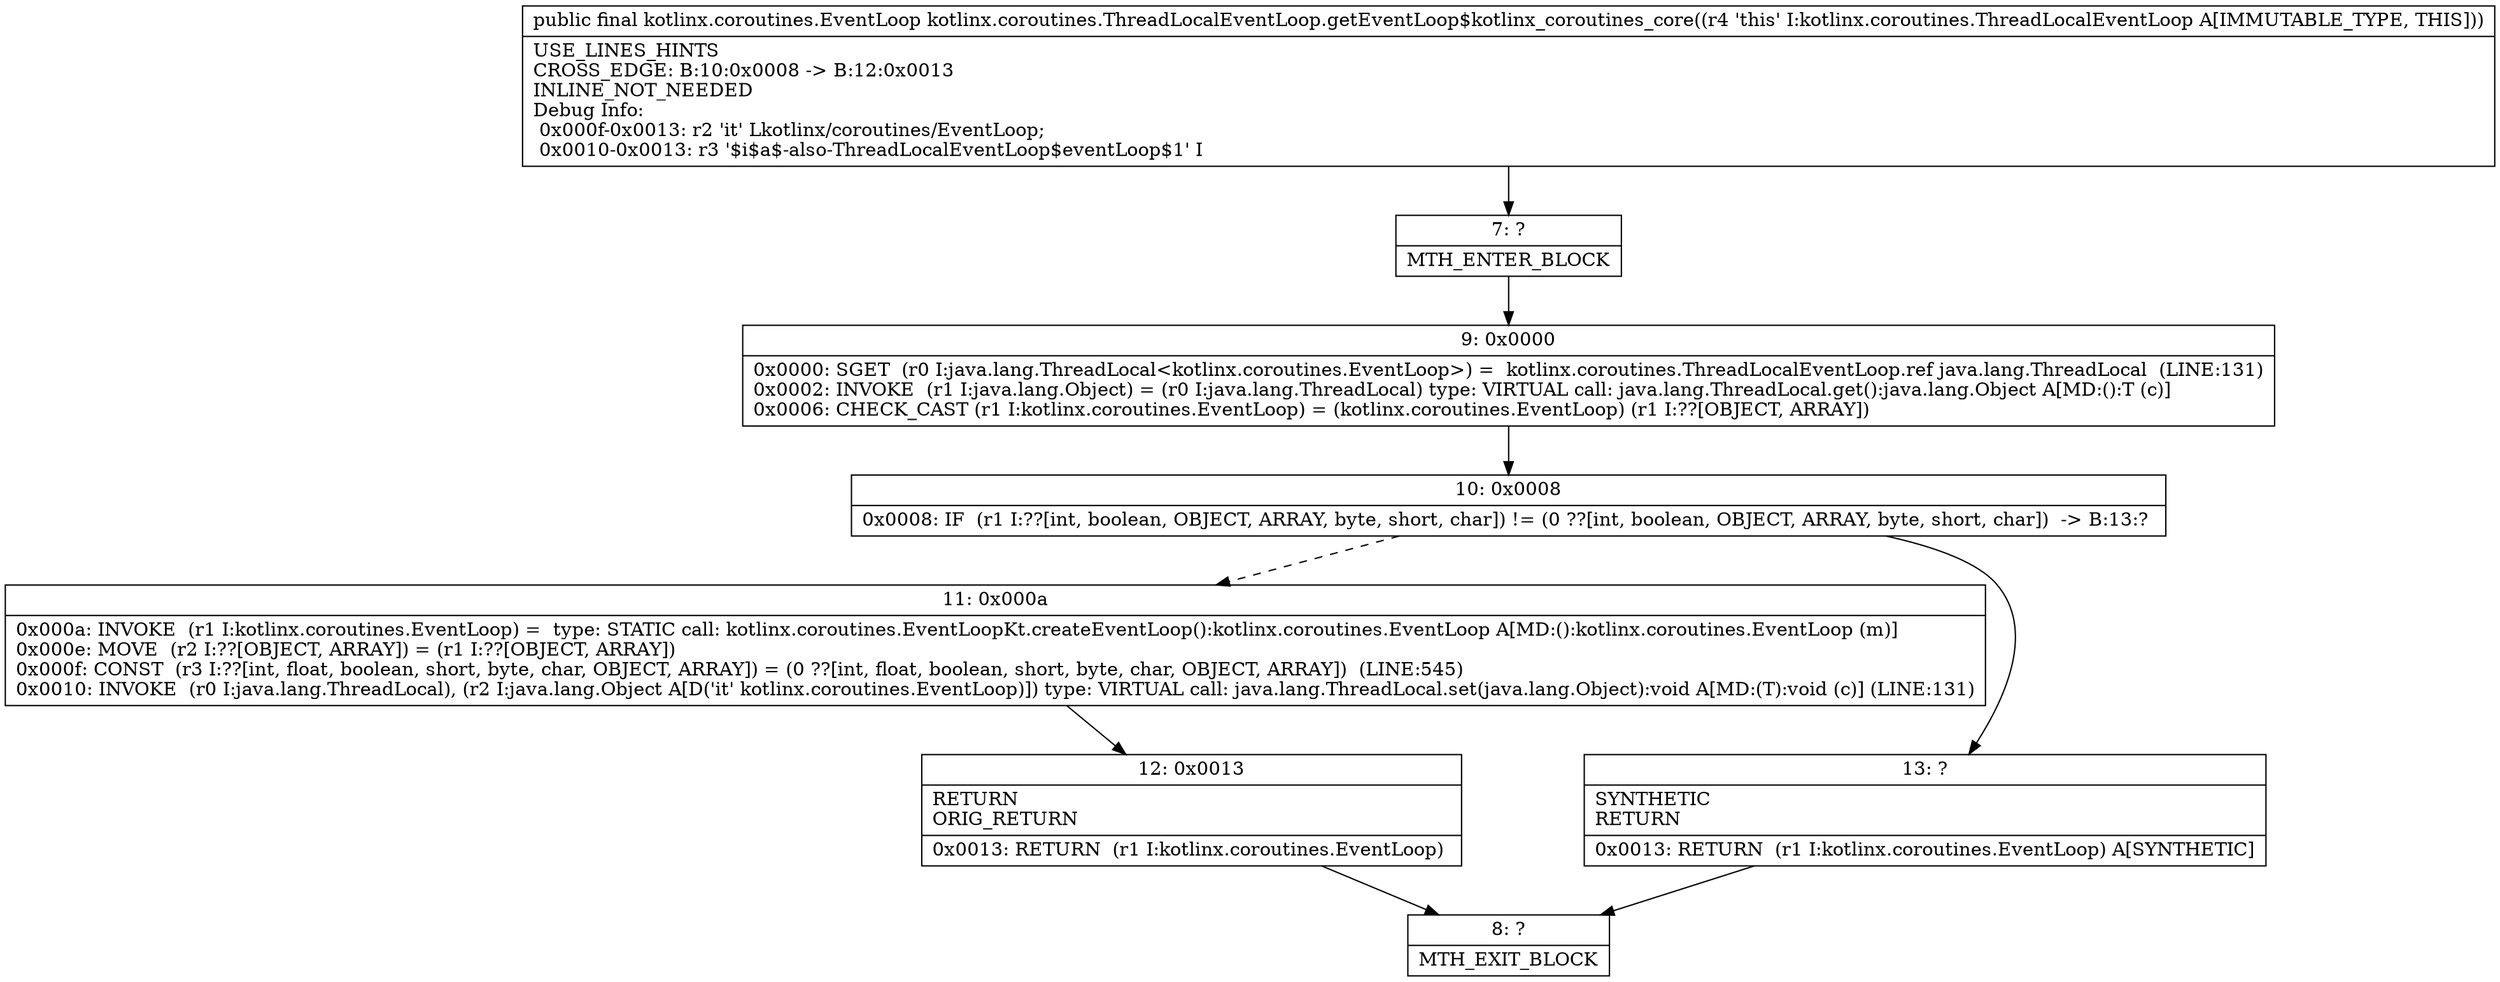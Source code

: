 digraph "CFG forkotlinx.coroutines.ThreadLocalEventLoop.getEventLoop$kotlinx_coroutines_core()Lkotlinx\/coroutines\/EventLoop;" {
Node_7 [shape=record,label="{7\:\ ?|MTH_ENTER_BLOCK\l}"];
Node_9 [shape=record,label="{9\:\ 0x0000|0x0000: SGET  (r0 I:java.lang.ThreadLocal\<kotlinx.coroutines.EventLoop\>) =  kotlinx.coroutines.ThreadLocalEventLoop.ref java.lang.ThreadLocal  (LINE:131)\l0x0002: INVOKE  (r1 I:java.lang.Object) = (r0 I:java.lang.ThreadLocal) type: VIRTUAL call: java.lang.ThreadLocal.get():java.lang.Object A[MD:():T (c)]\l0x0006: CHECK_CAST (r1 I:kotlinx.coroutines.EventLoop) = (kotlinx.coroutines.EventLoop) (r1 I:??[OBJECT, ARRAY]) \l}"];
Node_10 [shape=record,label="{10\:\ 0x0008|0x0008: IF  (r1 I:??[int, boolean, OBJECT, ARRAY, byte, short, char]) != (0 ??[int, boolean, OBJECT, ARRAY, byte, short, char])  \-\> B:13:? \l}"];
Node_11 [shape=record,label="{11\:\ 0x000a|0x000a: INVOKE  (r1 I:kotlinx.coroutines.EventLoop) =  type: STATIC call: kotlinx.coroutines.EventLoopKt.createEventLoop():kotlinx.coroutines.EventLoop A[MD:():kotlinx.coroutines.EventLoop (m)]\l0x000e: MOVE  (r2 I:??[OBJECT, ARRAY]) = (r1 I:??[OBJECT, ARRAY]) \l0x000f: CONST  (r3 I:??[int, float, boolean, short, byte, char, OBJECT, ARRAY]) = (0 ??[int, float, boolean, short, byte, char, OBJECT, ARRAY])  (LINE:545)\l0x0010: INVOKE  (r0 I:java.lang.ThreadLocal), (r2 I:java.lang.Object A[D('it' kotlinx.coroutines.EventLoop)]) type: VIRTUAL call: java.lang.ThreadLocal.set(java.lang.Object):void A[MD:(T):void (c)] (LINE:131)\l}"];
Node_12 [shape=record,label="{12\:\ 0x0013|RETURN\lORIG_RETURN\l|0x0013: RETURN  (r1 I:kotlinx.coroutines.EventLoop) \l}"];
Node_8 [shape=record,label="{8\:\ ?|MTH_EXIT_BLOCK\l}"];
Node_13 [shape=record,label="{13\:\ ?|SYNTHETIC\lRETURN\l|0x0013: RETURN  (r1 I:kotlinx.coroutines.EventLoop) A[SYNTHETIC]\l}"];
MethodNode[shape=record,label="{public final kotlinx.coroutines.EventLoop kotlinx.coroutines.ThreadLocalEventLoop.getEventLoop$kotlinx_coroutines_core((r4 'this' I:kotlinx.coroutines.ThreadLocalEventLoop A[IMMUTABLE_TYPE, THIS]))  | USE_LINES_HINTS\lCROSS_EDGE: B:10:0x0008 \-\> B:12:0x0013\lINLINE_NOT_NEEDED\lDebug Info:\l  0x000f\-0x0013: r2 'it' Lkotlinx\/coroutines\/EventLoop;\l  0x0010\-0x0013: r3 '$i$a$\-also\-ThreadLocalEventLoop$eventLoop$1' I\l}"];
MethodNode -> Node_7;Node_7 -> Node_9;
Node_9 -> Node_10;
Node_10 -> Node_11[style=dashed];
Node_10 -> Node_13;
Node_11 -> Node_12;
Node_12 -> Node_8;
Node_13 -> Node_8;
}

